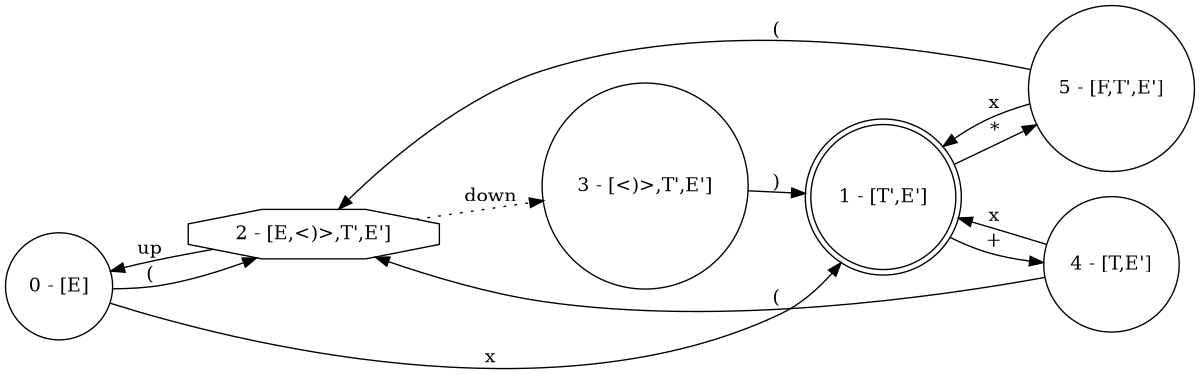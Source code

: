 digraph {
rankdir=LR;
size="8,5";
node [shape = circle, color = black];
0 [label="0 - [E]"];
3 [label="3 - [<)>,T',E']"];
4 [label="4 - [T,E']"];
5 [label="5 - [F,T',E']"];
node [shape = octagon];
2 [label="2 - [E,<)>,T',E']"];
node [shape = doublecircle];
1 [label="1 - [T',E']"];
0 -> 1 [ label = "x", color = "black" ];
0 -> 2 [ label = "(", color = "black" ];
1 -> 4 [ label = "+", color = "black" ];
1 -> 5 [ label = "*", color = "black" ];
3 -> 1 [ label = ")", color = "black" ];
2 -> 0 [label="up"];
2 -> 3 [style=dotted, label="down"];
4 -> 1 [ label = "x", color = "black" ];
4 -> 2 [ label = "(", color = "black" ];
5 -> 1 [ label = "x", color = "black" ];
5 -> 2 [ label = "(", color = "black" ];
}